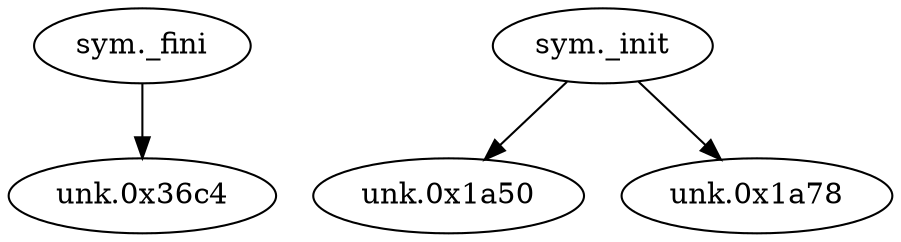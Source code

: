 digraph code {
  "0x000036a0" [label="sym._fini"];
  "0x000036a0" -> "0x000036c4";
  "0x000036c4" [label="unk.0x36c4"];
  "0x00001a2c" [label="sym._init"];
  "0x00001a2c" -> "0x00001a50";
  "0x00001a50" [label="unk.0x1a50"];
  "0x00001a2c" -> "0x00001a78";
  "0x00001a78" [label="unk.0x1a78"];
}